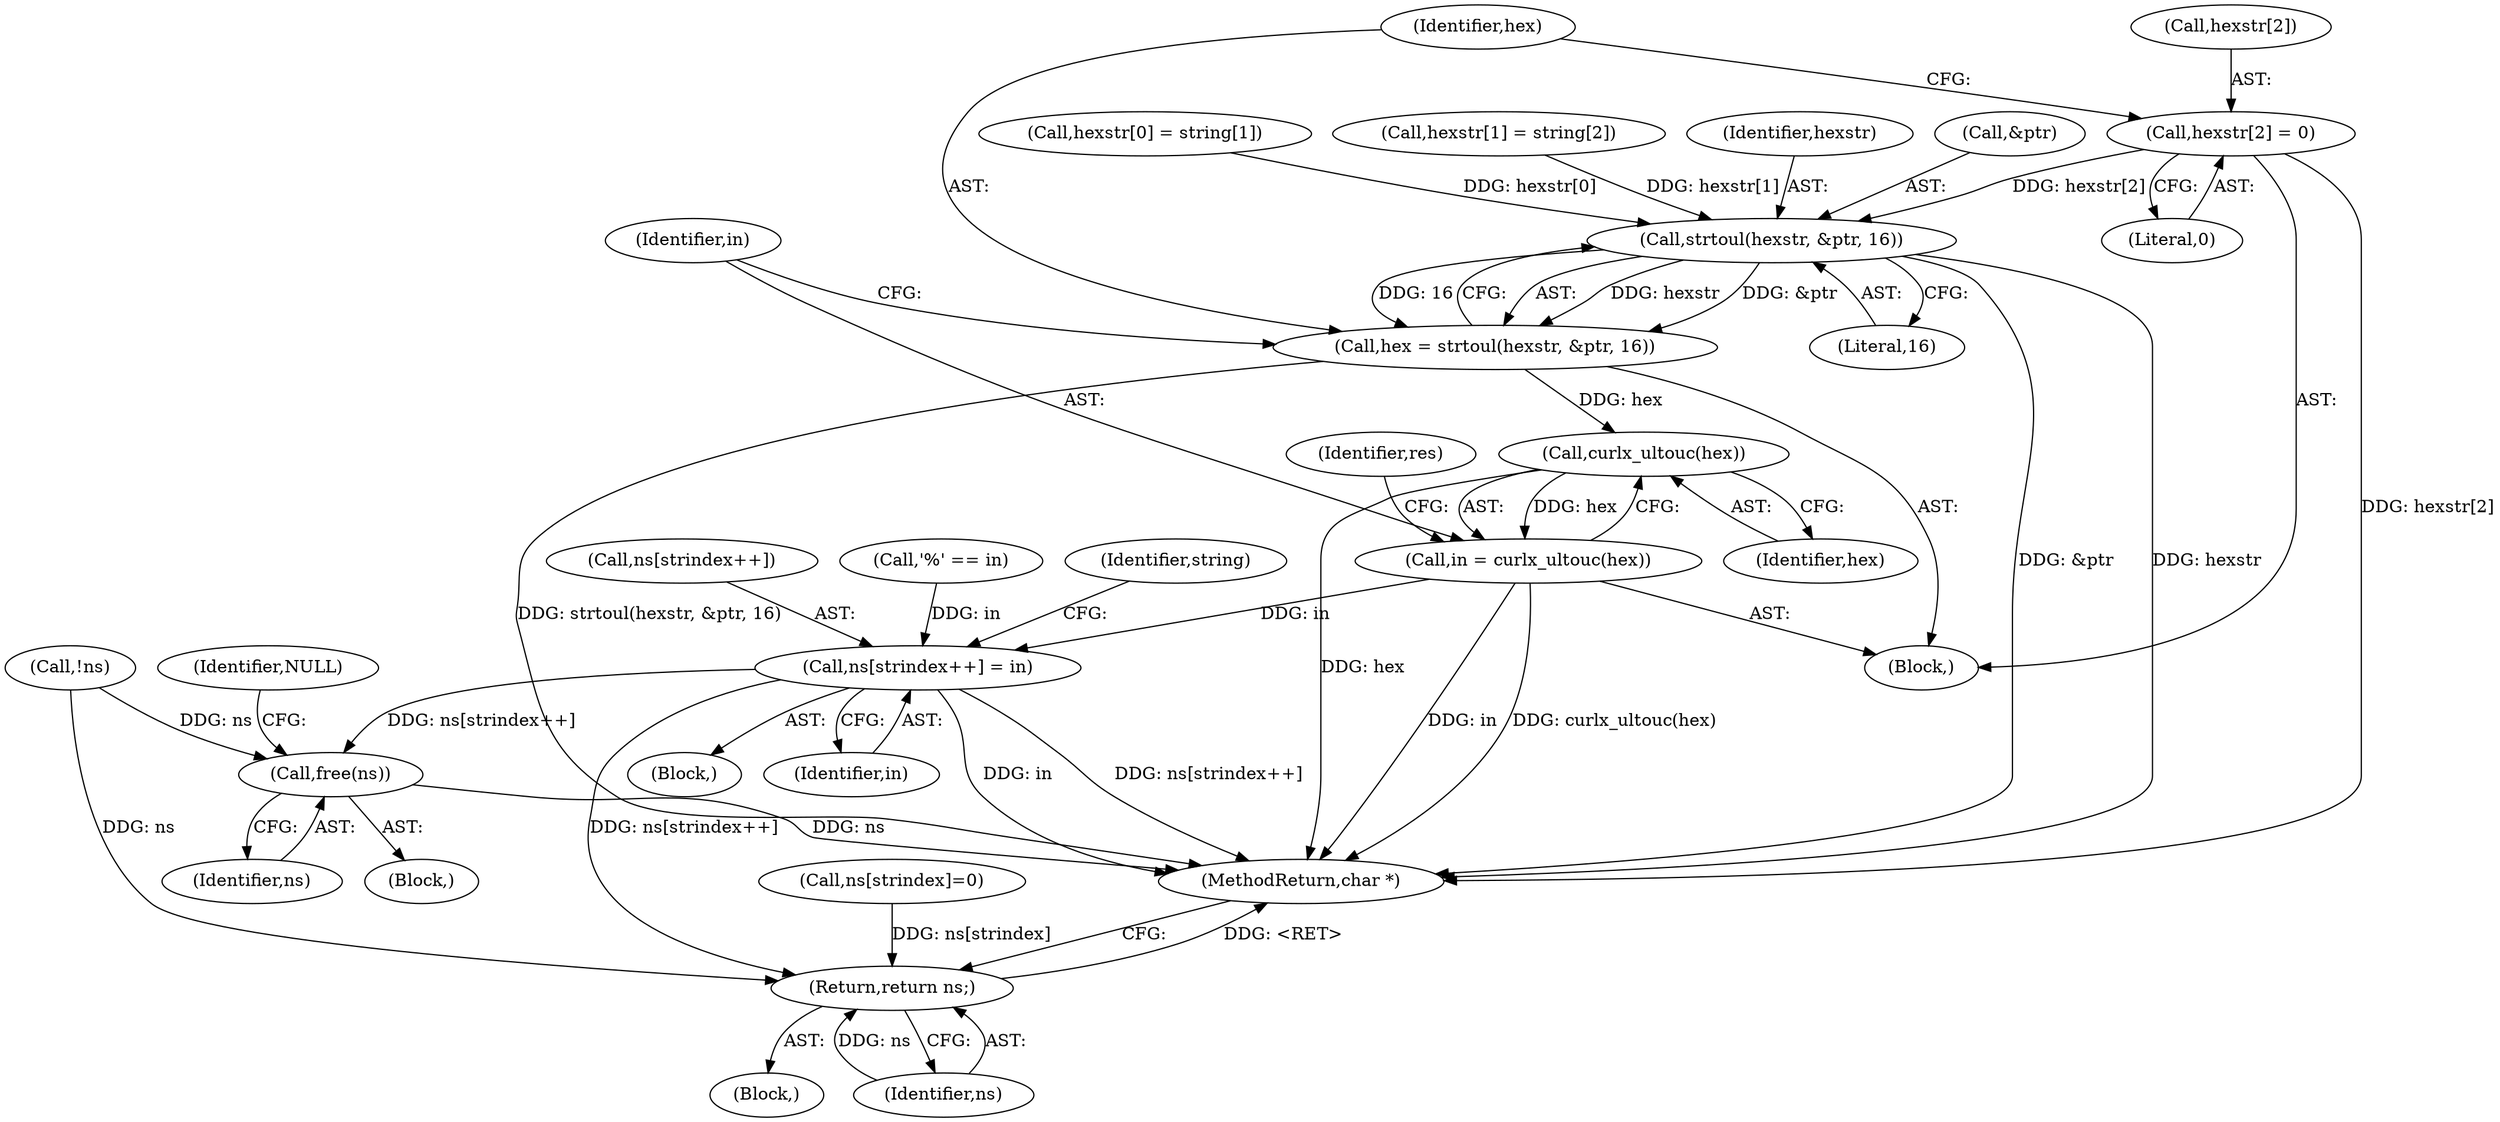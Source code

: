 digraph "1_curl_75ca568fa1c19de4c5358fed246686de8467c238_0@array" {
"1000181" [label="(Call,hexstr[2] = 0)"];
"1000188" [label="(Call,strtoul(hexstr, &ptr, 16))"];
"1000186" [label="(Call,hex = strtoul(hexstr, &ptr, 16))"];
"1000195" [label="(Call,curlx_ultouc(hex))"];
"1000193" [label="(Call,in = curlx_ultouc(hex))"];
"1000217" [label="(Call,ns[strindex++] = in)"];
"1000207" [label="(Call,free(ns))"];
"1000236" [label="(Return,return ns;)"];
"1000198" [label="(Identifier,res)"];
"1000167" [label="(Call,hexstr[0] = string[1])"];
"1000136" [label="(Call,!ns)"];
"1000182" [label="(Call,hexstr[2])"];
"1000174" [label="(Call,hexstr[1] = string[2])"];
"1000195" [label="(Call,curlx_ultouc(hex))"];
"1000181" [label="(Call,hexstr[2] = 0)"];
"1000110" [label="(Block,)"];
"1000186" [label="(Call,hex = strtoul(hexstr, &ptr, 16))"];
"1000237" [label="(Identifier,ns)"];
"1000196" [label="(Identifier,hex)"];
"1000188" [label="(Call,strtoul(hexstr, &ptr, 16))"];
"1000192" [label="(Literal,16)"];
"1000210" [label="(Identifier,NULL)"];
"1000238" [label="(MethodReturn,char *)"];
"1000225" [label="(Call,ns[strindex]=0)"];
"1000189" [label="(Identifier,hexstr)"];
"1000222" [label="(Identifier,in)"];
"1000193" [label="(Call,in = curlx_ultouc(hex))"];
"1000236" [label="(Return,return ns;)"];
"1000217" [label="(Call,ns[strindex++] = in)"];
"1000187" [label="(Identifier,hex)"];
"1000218" [label="(Call,ns[strindex++])"];
"1000152" [label="(Call,'%' == in)"];
"1000208" [label="(Identifier,ns)"];
"1000185" [label="(Literal,0)"];
"1000206" [label="(Block,)"];
"1000190" [label="(Call,&ptr)"];
"1000207" [label="(Call,free(ns))"];
"1000164" [label="(Block,)"];
"1000224" [label="(Identifier,string)"];
"1000194" [label="(Identifier,in)"];
"1000145" [label="(Block,)"];
"1000181" -> "1000164"  [label="AST: "];
"1000181" -> "1000185"  [label="CFG: "];
"1000182" -> "1000181"  [label="AST: "];
"1000185" -> "1000181"  [label="AST: "];
"1000187" -> "1000181"  [label="CFG: "];
"1000181" -> "1000238"  [label="DDG: hexstr[2]"];
"1000181" -> "1000188"  [label="DDG: hexstr[2]"];
"1000188" -> "1000186"  [label="AST: "];
"1000188" -> "1000192"  [label="CFG: "];
"1000189" -> "1000188"  [label="AST: "];
"1000190" -> "1000188"  [label="AST: "];
"1000192" -> "1000188"  [label="AST: "];
"1000186" -> "1000188"  [label="CFG: "];
"1000188" -> "1000238"  [label="DDG: &ptr"];
"1000188" -> "1000238"  [label="DDG: hexstr"];
"1000188" -> "1000186"  [label="DDG: hexstr"];
"1000188" -> "1000186"  [label="DDG: &ptr"];
"1000188" -> "1000186"  [label="DDG: 16"];
"1000167" -> "1000188"  [label="DDG: hexstr[0]"];
"1000174" -> "1000188"  [label="DDG: hexstr[1]"];
"1000186" -> "1000164"  [label="AST: "];
"1000187" -> "1000186"  [label="AST: "];
"1000194" -> "1000186"  [label="CFG: "];
"1000186" -> "1000238"  [label="DDG: strtoul(hexstr, &ptr, 16)"];
"1000186" -> "1000195"  [label="DDG: hex"];
"1000195" -> "1000193"  [label="AST: "];
"1000195" -> "1000196"  [label="CFG: "];
"1000196" -> "1000195"  [label="AST: "];
"1000193" -> "1000195"  [label="CFG: "];
"1000195" -> "1000238"  [label="DDG: hex"];
"1000195" -> "1000193"  [label="DDG: hex"];
"1000193" -> "1000164"  [label="AST: "];
"1000194" -> "1000193"  [label="AST: "];
"1000198" -> "1000193"  [label="CFG: "];
"1000193" -> "1000238"  [label="DDG: in"];
"1000193" -> "1000238"  [label="DDG: curlx_ultouc(hex)"];
"1000193" -> "1000217"  [label="DDG: in"];
"1000217" -> "1000145"  [label="AST: "];
"1000217" -> "1000222"  [label="CFG: "];
"1000218" -> "1000217"  [label="AST: "];
"1000222" -> "1000217"  [label="AST: "];
"1000224" -> "1000217"  [label="CFG: "];
"1000217" -> "1000238"  [label="DDG: ns[strindex++]"];
"1000217" -> "1000238"  [label="DDG: in"];
"1000217" -> "1000207"  [label="DDG: ns[strindex++]"];
"1000152" -> "1000217"  [label="DDG: in"];
"1000217" -> "1000236"  [label="DDG: ns[strindex++]"];
"1000207" -> "1000206"  [label="AST: "];
"1000207" -> "1000208"  [label="CFG: "];
"1000208" -> "1000207"  [label="AST: "];
"1000210" -> "1000207"  [label="CFG: "];
"1000207" -> "1000238"  [label="DDG: ns"];
"1000136" -> "1000207"  [label="DDG: ns"];
"1000236" -> "1000110"  [label="AST: "];
"1000236" -> "1000237"  [label="CFG: "];
"1000237" -> "1000236"  [label="AST: "];
"1000238" -> "1000236"  [label="CFG: "];
"1000236" -> "1000238"  [label="DDG: <RET>"];
"1000237" -> "1000236"  [label="DDG: ns"];
"1000225" -> "1000236"  [label="DDG: ns[strindex]"];
"1000136" -> "1000236"  [label="DDG: ns"];
}
